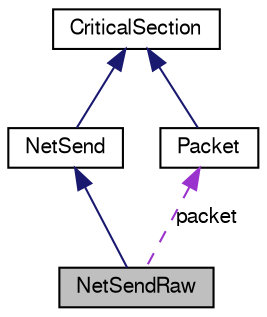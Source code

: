 digraph G
{
  edge [fontname="FreeSans",fontsize="10",labelfontname="FreeSans",labelfontsize="10"];
  node [fontname="FreeSans",fontsize="10",shape=record];
  Node1 [label="NetSendRaw",height=0.2,width=0.4,color="black", fillcolor="grey75", style="filled" fontcolor="black"];
  Node2 -> Node1 [dir=back,color="midnightblue",fontsize="10",style="solid",fontname="FreeSans"];
  Node2 [label="NetSend",height=0.2,width=0.4,color="black", fillcolor="white", style="filled",URL="$class_net_send.html",tooltip="Base class for sendable objects which can be used in conjunction with WSASend."];
  Node3 -> Node2 [dir=back,color="midnightblue",fontsize="10",style="solid",fontname="FreeSans"];
  Node3 [label="CriticalSection",height=0.2,width=0.4,color="black", fillcolor="white", style="filled",URL="$class_critical_section.html",tooltip="Critical section class with Enter and Leave methods."];
  Node4 -> Node1 [dir=back,color="darkorchid3",fontsize="10",style="dashed",label="packet",fontname="FreeSans"];
  Node4 [label="Packet",height=0.2,width=0.4,color="black", fillcolor="white", style="filled",URL="$class_packet.html",tooltip="Efficiently and safely stores and manipulates data."];
  Node3 -> Node4 [dir=back,color="midnightblue",fontsize="10",style="solid",fontname="FreeSans"];
}
